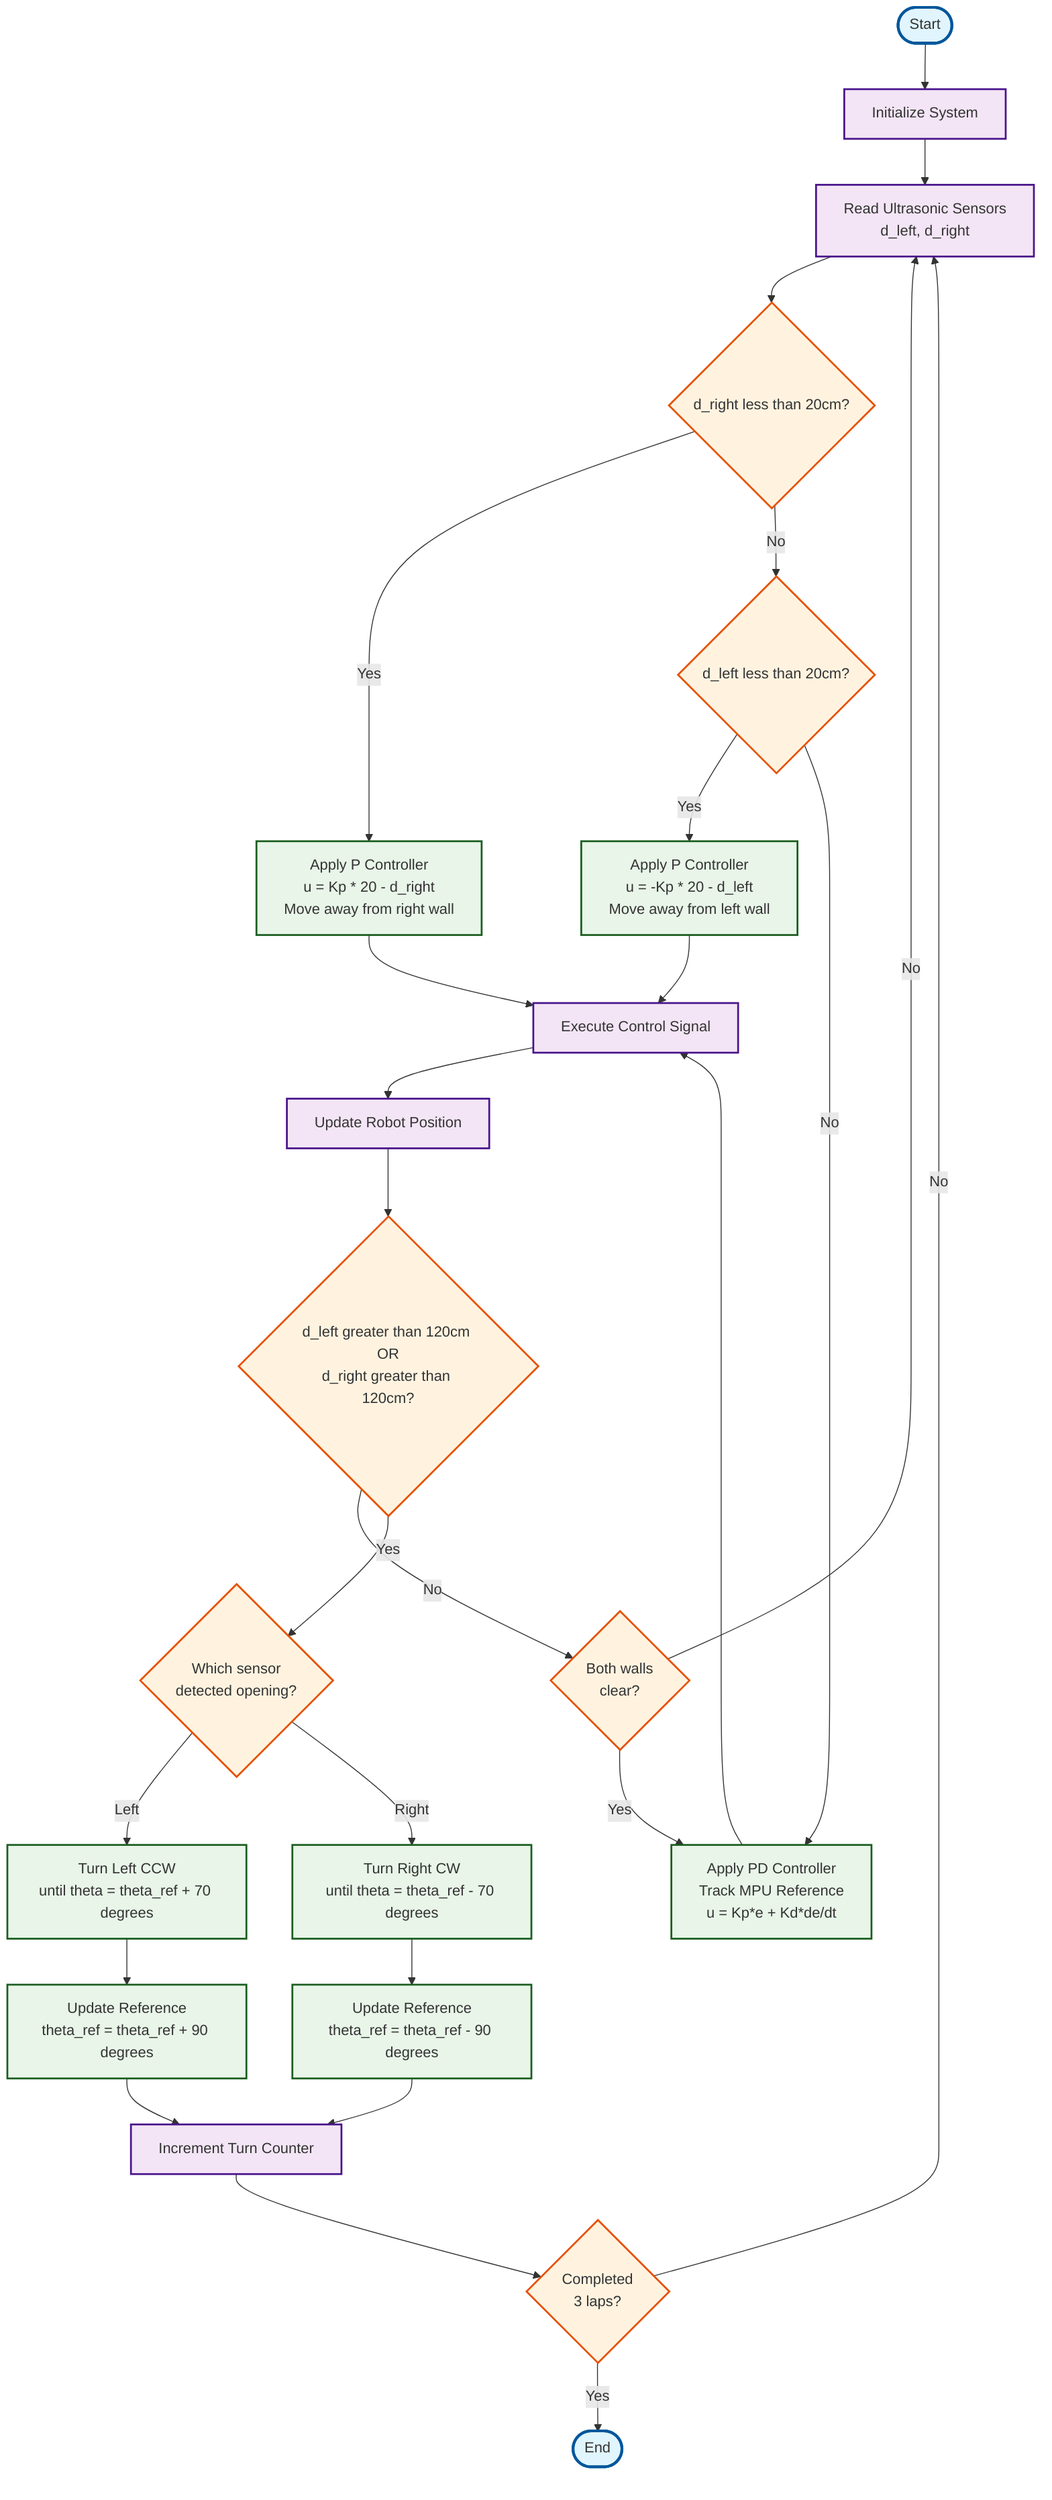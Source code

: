 flowchart TD
    A([Start]) --> B[Initialize System]
    B --> C[Read Ultrasonic Sensors<br/>d_left, d_right]
    C --> D{d_right less than 20cm?}
    
    D -->|Yes| E[Apply P Controller<br/>u = Kp * 20 - d_right<br/>Move away from right wall]
    D -->|No| F{d_left less than 20cm?}
    
    E --> G[Execute Control Signal]
    F -->|Yes| H[Apply P Controller<br/>u = -Kp * 20 - d_left<br/>Move away from left wall]
    F -->|No| I[Apply PD Controller<br/>Track MPU Reference<br/>u = Kp*e + Kd*de/dt]
    
    H --> G
    I --> G
    G --> J[Update Robot Position]
    J --> K{d_left greater than 120cm OR<br/>d_right greater than 120cm?}
    
    K -->|No| L{Both walls<br/>clear?}
    K -->|Yes| M{Which sensor<br/>detected opening?}
    
    L -->|Yes| I
    L -->|No| C
    
    M -->|Left| N[Turn Left CCW<br/>until theta = theta_ref + 70 degrees]
    M -->|Right| O[Turn Right CW<br/>until theta = theta_ref - 70 degrees]
    
    N --> P[Update Reference<br/>theta_ref = theta_ref + 90 degrees]
    O --> Q[Update Reference<br/>theta_ref = theta_ref - 90 degrees]
    
    P --> R[Increment Turn Counter]
    Q --> R
    R --> S{Completed<br/>3 laps?}
    
    S -->|No| C
    S -->|Yes| T([End])
    
    classDef startEnd fill:#e1f5fe,stroke:#01579b,stroke-width:3px
    classDef process fill:#f3e5f5,stroke:#4a148c,stroke-width:2px
    classDef decision fill:#fff3e0,stroke:#e65100,stroke-width:2px
    classDef control fill:#e8f5e8,stroke:#1b5e20,stroke-width:2px
    
    class A,T startEnd
    class B,C,G,J,R process
    class D,F,K,L,M,S decision
    class E,H,I,N,O,P,Q control